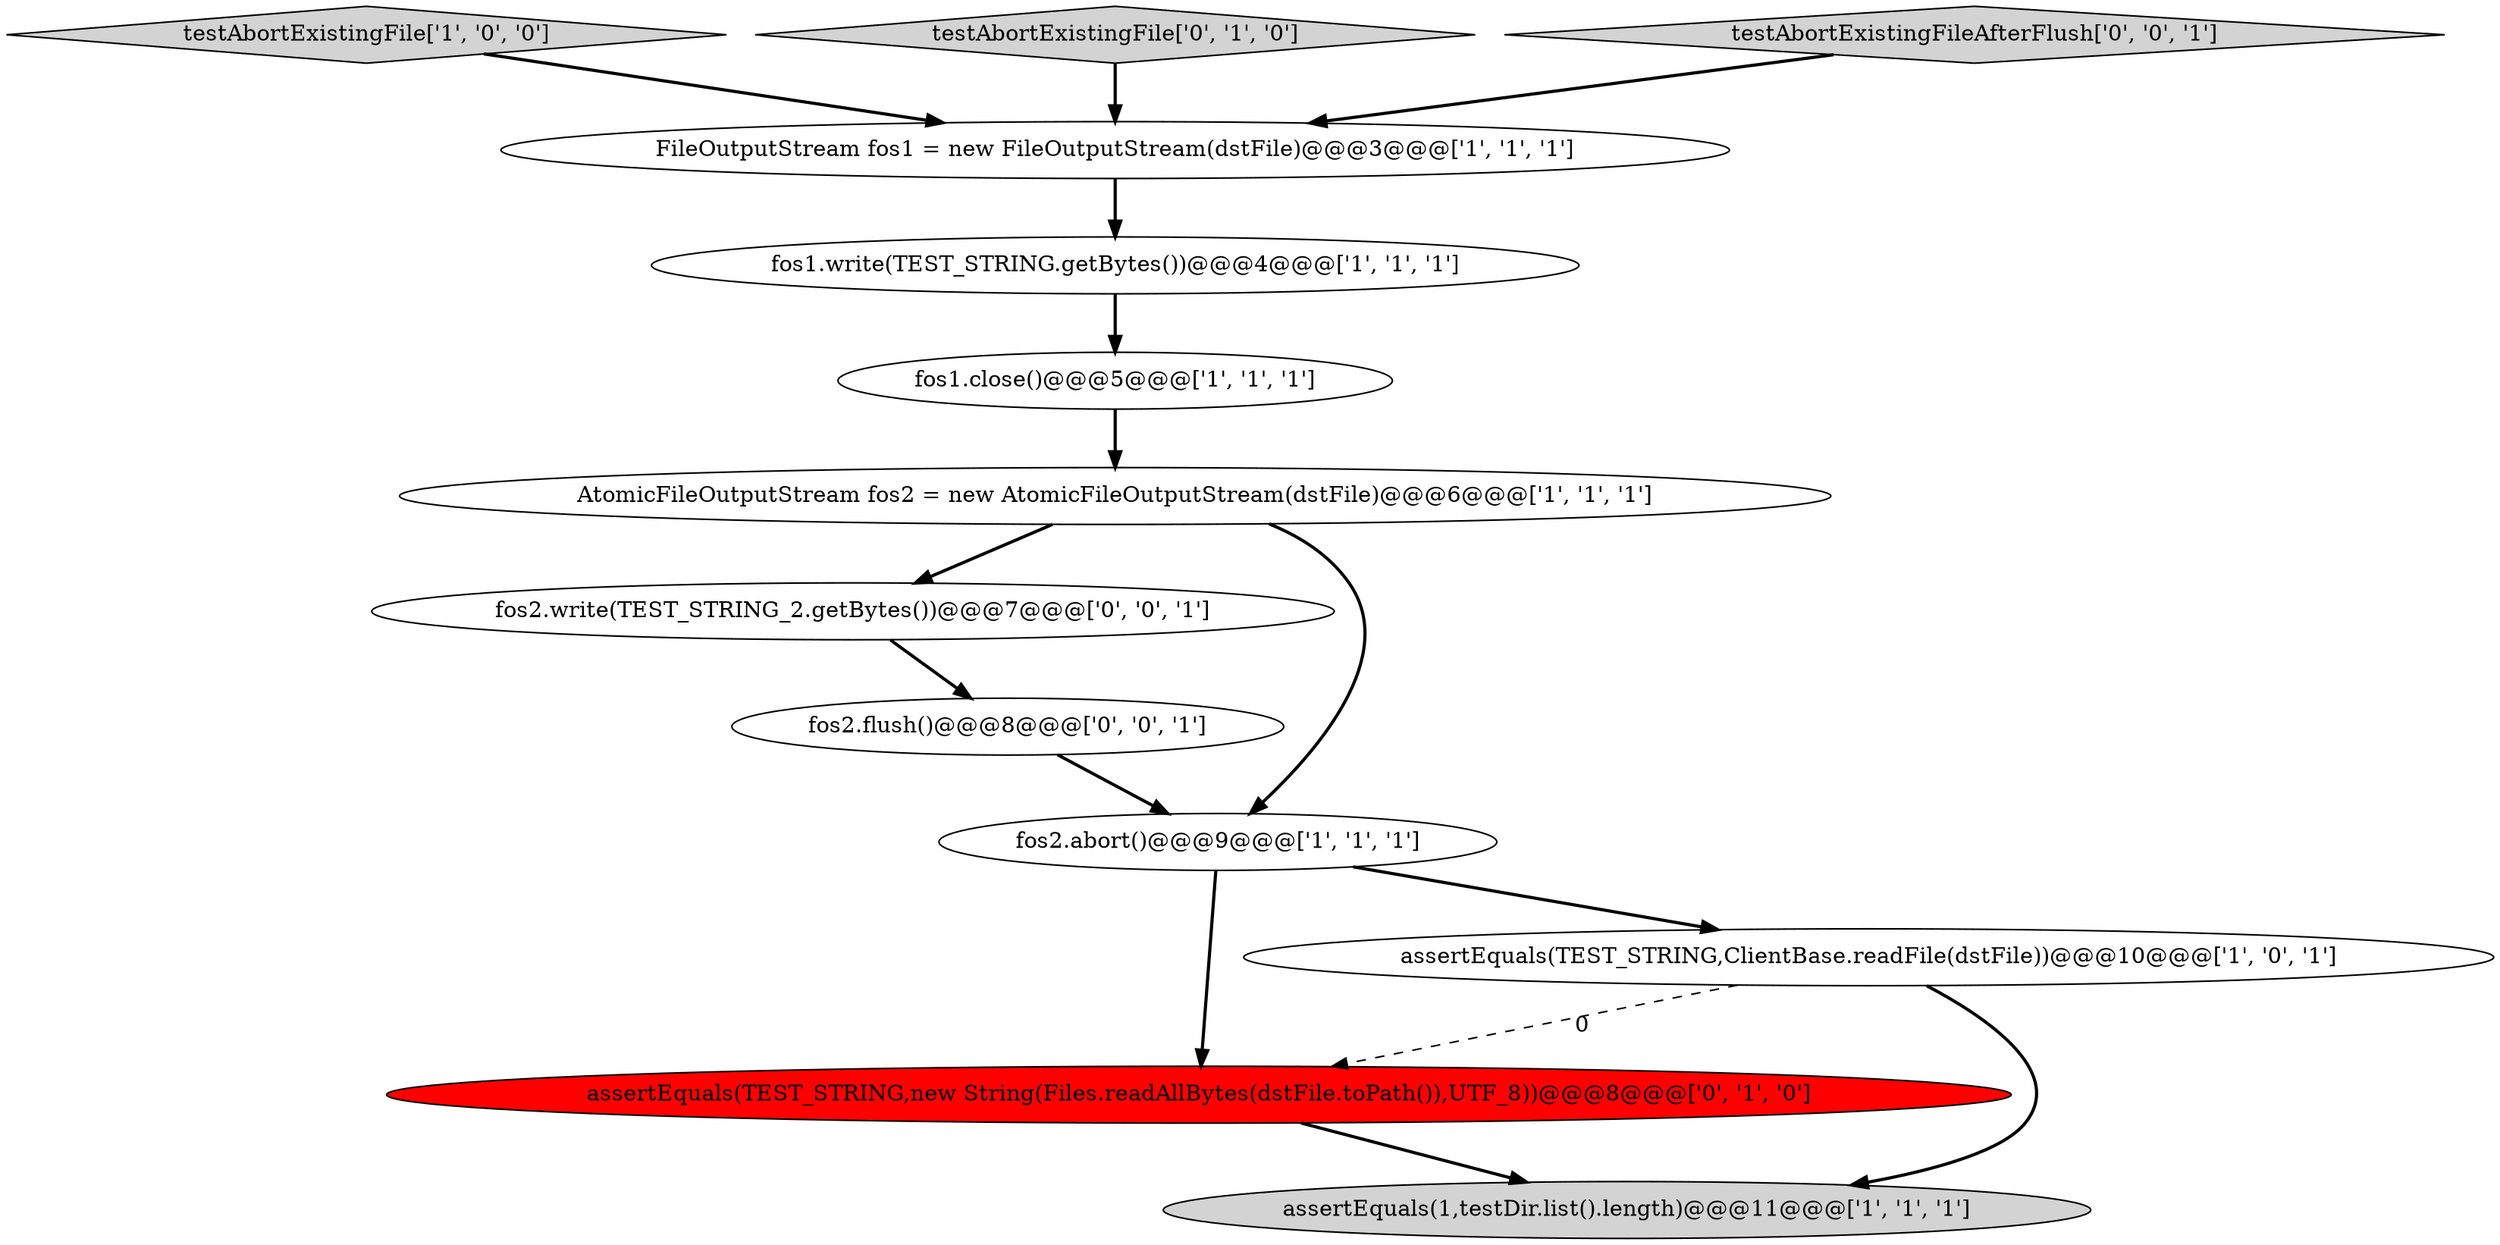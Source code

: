 digraph {
6 [style = filled, label = "fos1.close()@@@5@@@['1', '1', '1']", fillcolor = white, shape = ellipse image = "AAA0AAABBB1BBB"];
8 [style = filled, label = "assertEquals(TEST_STRING,new String(Files.readAllBytes(dstFile.toPath()),UTF_8))@@@8@@@['0', '1', '0']", fillcolor = red, shape = ellipse image = "AAA1AAABBB2BBB"];
3 [style = filled, label = "testAbortExistingFile['1', '0', '0']", fillcolor = lightgray, shape = diamond image = "AAA0AAABBB1BBB"];
1 [style = filled, label = "AtomicFileOutputStream fos2 = new AtomicFileOutputStream(dstFile)@@@6@@@['1', '1', '1']", fillcolor = white, shape = ellipse image = "AAA0AAABBB1BBB"];
5 [style = filled, label = "FileOutputStream fos1 = new FileOutputStream(dstFile)@@@3@@@['1', '1', '1']", fillcolor = white, shape = ellipse image = "AAA0AAABBB1BBB"];
9 [style = filled, label = "testAbortExistingFile['0', '1', '0']", fillcolor = lightgray, shape = diamond image = "AAA0AAABBB2BBB"];
0 [style = filled, label = "assertEquals(TEST_STRING,ClientBase.readFile(dstFile))@@@10@@@['1', '0', '1']", fillcolor = white, shape = ellipse image = "AAA0AAABBB1BBB"];
4 [style = filled, label = "assertEquals(1,testDir.list().length)@@@11@@@['1', '1', '1']", fillcolor = lightgray, shape = ellipse image = "AAA0AAABBB1BBB"];
12 [style = filled, label = "fos2.write(TEST_STRING_2.getBytes())@@@7@@@['0', '0', '1']", fillcolor = white, shape = ellipse image = "AAA0AAABBB3BBB"];
2 [style = filled, label = "fos2.abort()@@@9@@@['1', '1', '1']", fillcolor = white, shape = ellipse image = "AAA0AAABBB1BBB"];
10 [style = filled, label = "fos2.flush()@@@8@@@['0', '0', '1']", fillcolor = white, shape = ellipse image = "AAA0AAABBB3BBB"];
7 [style = filled, label = "fos1.write(TEST_STRING.getBytes())@@@4@@@['1', '1', '1']", fillcolor = white, shape = ellipse image = "AAA0AAABBB1BBB"];
11 [style = filled, label = "testAbortExistingFileAfterFlush['0', '0', '1']", fillcolor = lightgray, shape = diamond image = "AAA0AAABBB3BBB"];
9->5 [style = bold, label=""];
6->1 [style = bold, label=""];
5->7 [style = bold, label=""];
11->5 [style = bold, label=""];
10->2 [style = bold, label=""];
1->2 [style = bold, label=""];
2->0 [style = bold, label=""];
3->5 [style = bold, label=""];
12->10 [style = bold, label=""];
8->4 [style = bold, label=""];
0->8 [style = dashed, label="0"];
0->4 [style = bold, label=""];
7->6 [style = bold, label=""];
2->8 [style = bold, label=""];
1->12 [style = bold, label=""];
}
